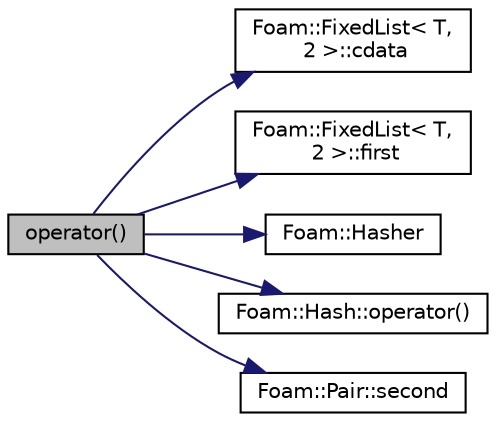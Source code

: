 digraph "operator()"
{
  bgcolor="transparent";
  edge [fontname="Helvetica",fontsize="10",labelfontname="Helvetica",labelfontsize="10"];
  node [fontname="Helvetica",fontsize="10",shape=record];
  rankdir="LR";
  Node1 [label="operator()",height=0.2,width=0.4,color="black", fillcolor="grey75", style="filled" fontcolor="black"];
  Node1 -> Node2 [color="midnightblue",fontsize="10",style="solid",fontname="Helvetica"];
  Node2 [label="Foam::FixedList\< T,\l 2 \>::cdata",height=0.2,width=0.4,color="black",URL="$classFoam_1_1FixedList.html#a538c6ac5885a31efa5f8135bc09a1c00",tooltip="Return a const pointer to the first data element. "];
  Node1 -> Node3 [color="midnightblue",fontsize="10",style="solid",fontname="Helvetica"];
  Node3 [label="Foam::FixedList\< T,\l 2 \>::first",height=0.2,width=0.4,color="black",URL="$classFoam_1_1FixedList.html#a3db06d40b249ecdbc8773a903e40a467",tooltip="The first element of the list, position [0]. "];
  Node1 -> Node4 [color="midnightblue",fontsize="10",style="solid",fontname="Helvetica"];
  Node4 [label="Foam::Hasher",height=0.2,width=0.4,color="black",URL="$namespaceFoam.html#a4a294222f8b3574424a0fcfc13e7f6a6",tooltip="Bob Jenkins&#39;s 96-bit mixer hashing function (lookup3) "];
  Node1 -> Node5 [color="midnightblue",fontsize="10",style="solid",fontname="Helvetica"];
  Node5 [label="Foam::Hash::operator()",height=0.2,width=0.4,color="black",URL="$structFoam_1_1Hash.html#a8ab17fa7205f3cbd5573bdf99a0f00fa"];
  Node1 -> Node6 [color="midnightblue",fontsize="10",style="solid",fontname="Helvetica"];
  Node6 [label="Foam::Pair::second",height=0.2,width=0.4,color="black",URL="$classFoam_1_1Pair.html#af1051fae1a1cdad2c4729b975d61a594",tooltip="Return second element, which is also the last element. "];
}
